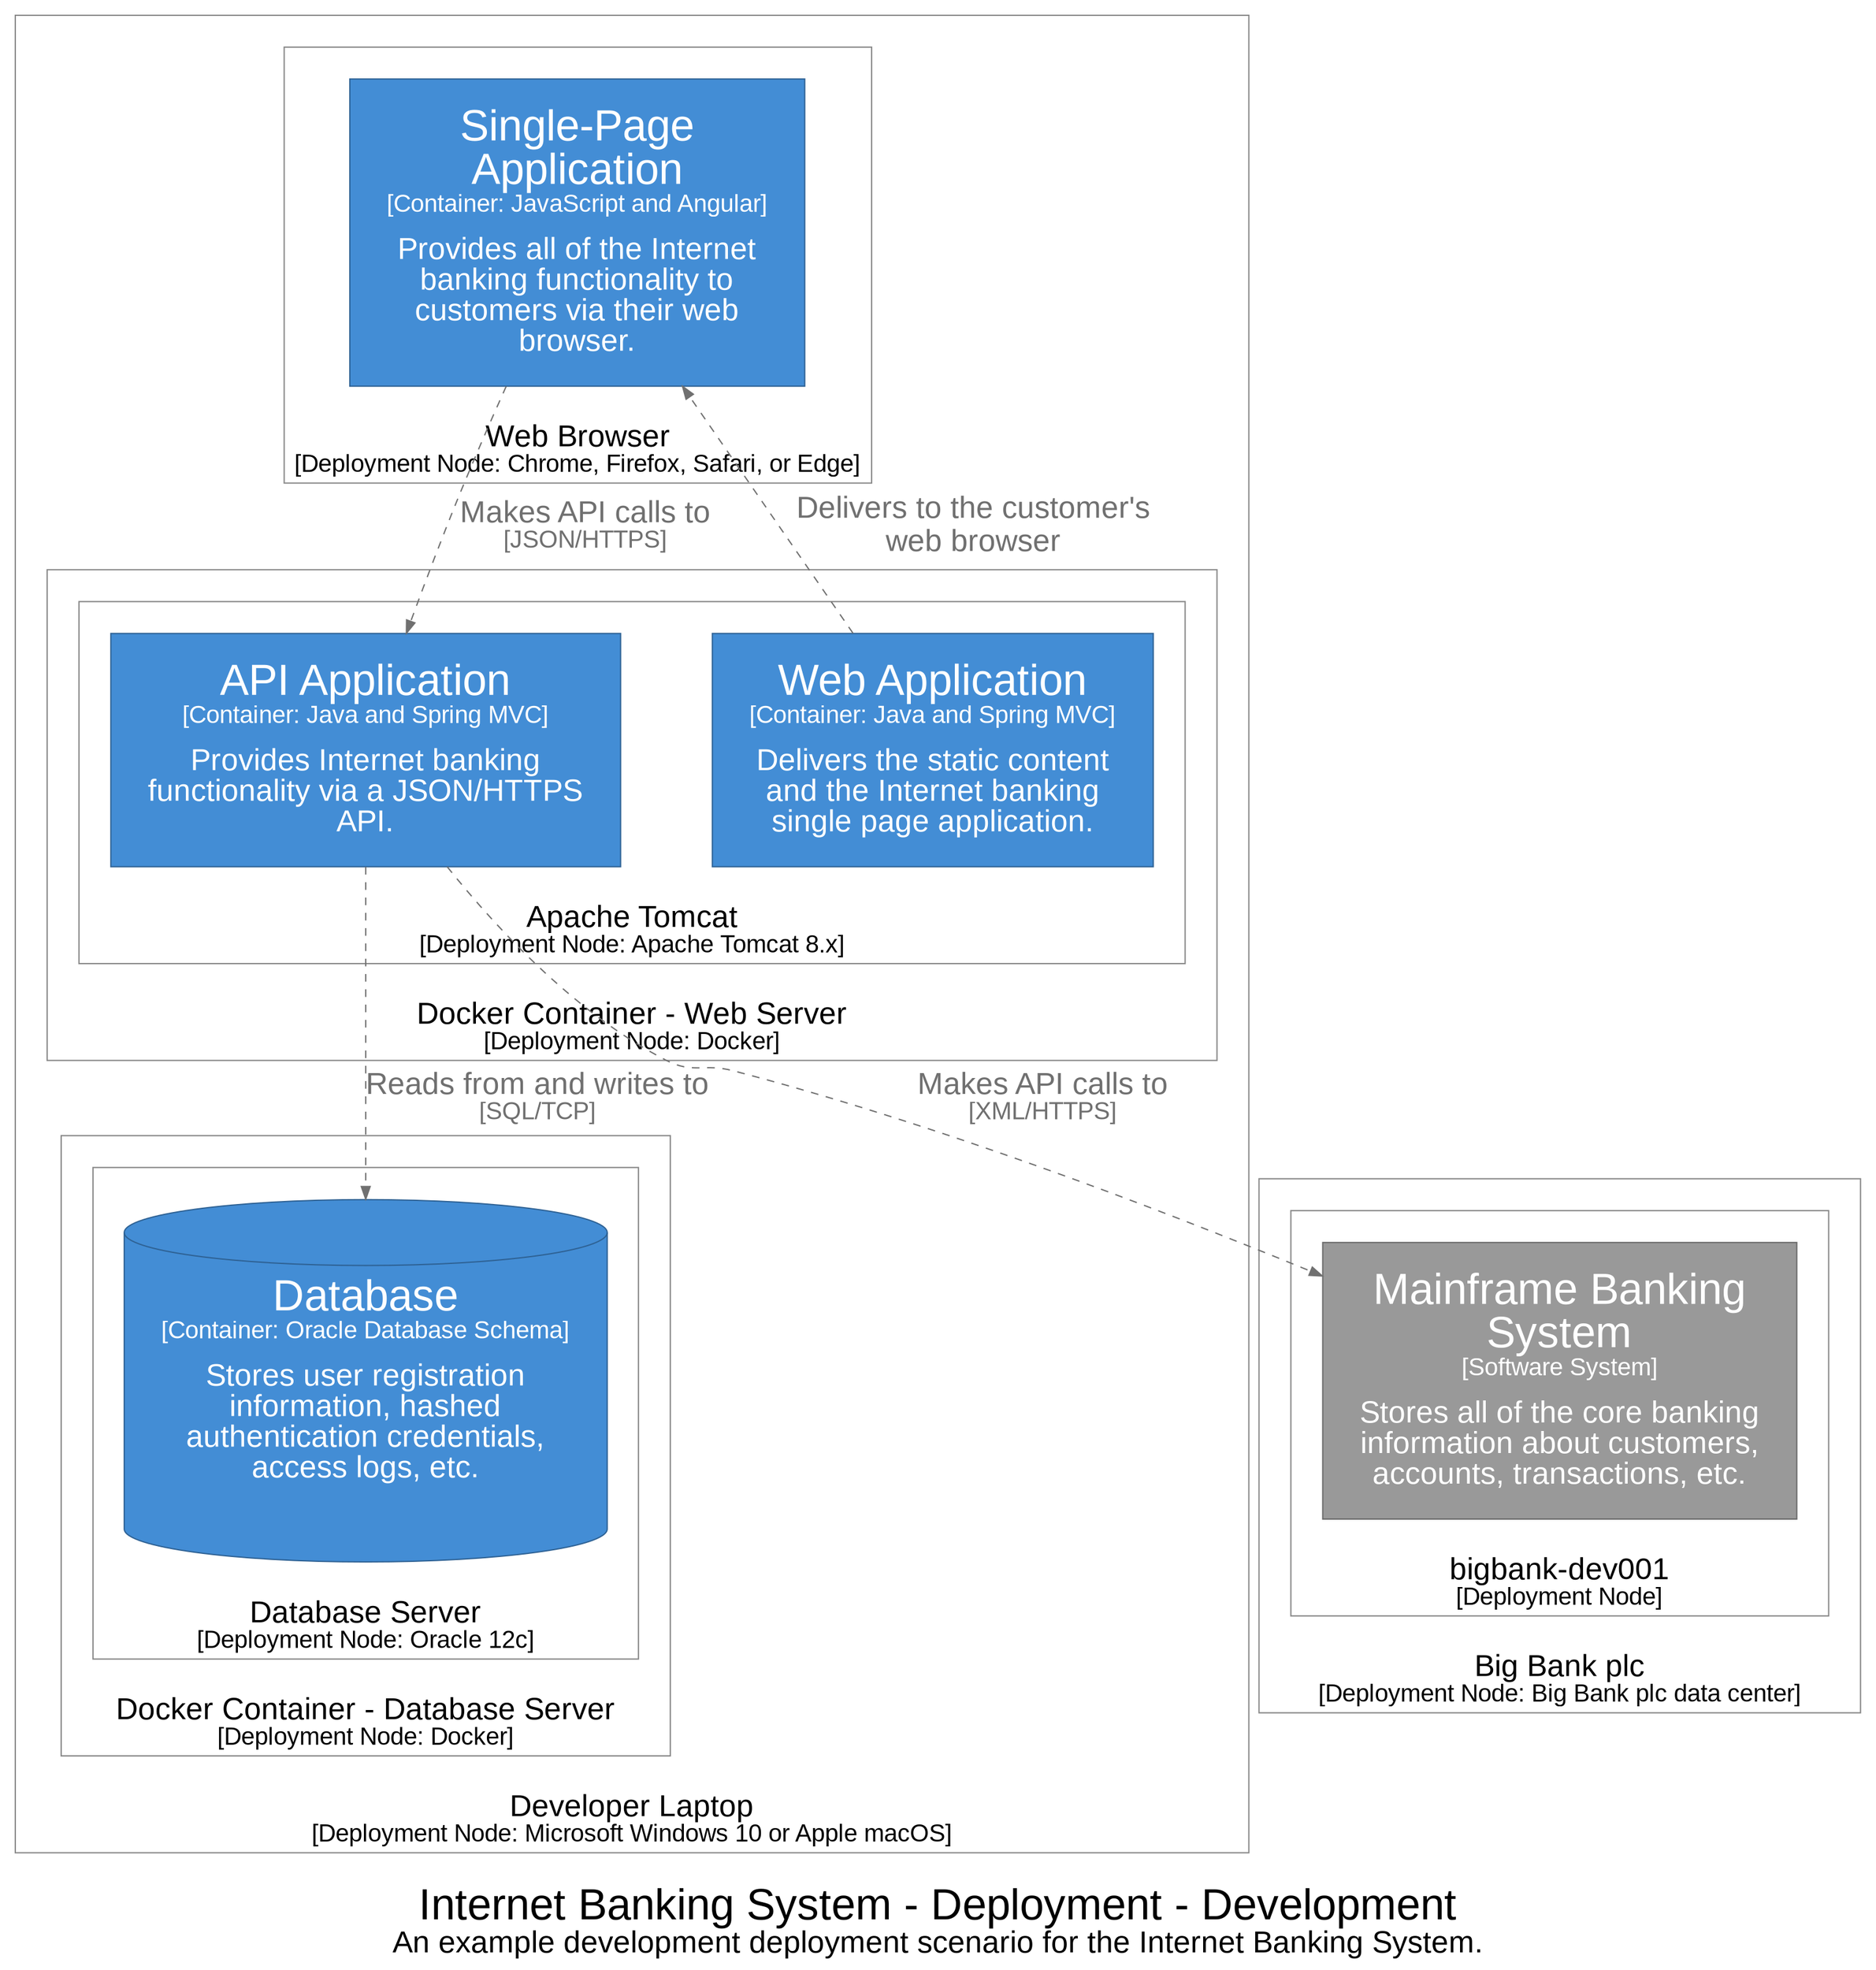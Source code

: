 digraph {
  compound=true
  graph [fontname="Arial", rankdir=TB, ranksep=1.0, nodesep=1.0]
  node [fontname="Arial", shape=box, margin="0.4,0.3"]
  edge [fontname="Arial"]
  label=<<br /><font point-size="34">Internet Banking System - Deployment - Development</font><br /><font point-size="24">An example development deployment scenario for the Internet Banking System.</font>>

  subgraph cluster_50 {
    margin=25
    label=<<font point-size="24">Developer Laptop</font><br /><font point-size="19">[Deployment Node: Microsoft Windows 10 or Apple macOS]</font>>
    labelloc=b
    color="#888888"
    fontcolor="#000000"
    fillcolor="#ffffff"

    subgraph cluster_51 {
      margin=25
      label=<<font point-size="24">Web Browser</font><br /><font point-size="19">[Deployment Node: Chrome, Firefox, Safari, or Edge]</font>>
      labelloc=b
      color="#888888"
      fontcolor="#000000"
      fillcolor="#ffffff"

      52 [id=52,shape=rect, label=<<font point-size="34">Single-Page<br />Application</font><br /><font point-size="19">[Container: JavaScript and Angular]</font><br /><br /><font point-size="24">Provides all of the Internet<br />banking functionality to<br />customers via their web<br />browser.</font>>, style=filled, color="#2e6295", fillcolor="#438dd5", fontcolor="#ffffff"]
    }

    subgraph cluster_53 {
      margin=25
      label=<<font point-size="24">Docker Container - Web Server</font><br /><font point-size="19">[Deployment Node: Docker]</font>>
      labelloc=b
      color="#888888"
      fontcolor="#000000"
      fillcolor="#ffffff"

      subgraph cluster_54 {
        margin=25
        label=<<font point-size="24">Apache Tomcat</font><br /><font point-size="19">[Deployment Node: Apache Tomcat 8.x]</font>>
        labelloc=b
        color="#888888"
        fontcolor="#000000"
        fillcolor="#ffffff"

        55 [id=55,shape=rect, label=<<font point-size="34">Web Application</font><br /><font point-size="19">[Container: Java and Spring MVC]</font><br /><br /><font point-size="24">Delivers the static content<br />and the Internet banking<br />single page application.</font>>, style=filled, color="#2e6295", fillcolor="#438dd5", fontcolor="#ffffff"]
        57 [id=57,shape=rect, label=<<font point-size="34">API Application</font><br /><font point-size="19">[Container: Java and Spring MVC]</font><br /><br /><font point-size="24">Provides Internet banking<br />functionality via a JSON/HTTPS<br />API.</font>>, style=filled, color="#2e6295", fillcolor="#438dd5", fontcolor="#ffffff"]
      }

    }

    subgraph cluster_59 {
      margin=25
      label=<<font point-size="24">Docker Container - Database Server</font><br /><font point-size="19">[Deployment Node: Docker]</font>>
      labelloc=b
      color="#888888"
      fontcolor="#000000"
      fillcolor="#ffffff"

      subgraph cluster_60 {
        margin=25
        label=<<font point-size="24">Database Server</font><br /><font point-size="19">[Deployment Node: Oracle 12c]</font>>
        labelloc=b
        color="#888888"
        fontcolor="#000000"
        fillcolor="#ffffff"

        61 [id=61,shape=cylinder, label=<<font point-size="34">Database</font><br /><font point-size="19">[Container: Oracle Database Schema]</font><br /><br /><font point-size="24">Stores user registration<br />information, hashed<br />authentication credentials,<br />access logs, etc.</font>>, style=filled, color="#2e6295", fillcolor="#438dd5", fontcolor="#ffffff"]
      }

    }

  }

  subgraph cluster_63 {
    margin=25
    label=<<font point-size="24">Big Bank plc</font><br /><font point-size="19">[Deployment Node: Big Bank plc data center]</font>>
    labelloc=b
    color="#888888"
    fontcolor="#000000"
    fillcolor="#ffffff"

    subgraph cluster_64 {
      margin=25
      label=<<font point-size="24">bigbank-dev001</font><br /><font point-size="19">[Deployment Node]</font>>
      labelloc=b
      color="#888888"
      fontcolor="#000000"
      fillcolor="#ffffff"

      65 [id=65,shape=rect, label=<<font point-size="34">Mainframe Banking<br />System</font><br /><font point-size="19">[Software System]</font><br /><br /><font point-size="24">Stores all of the core banking<br />information about customers,<br />accounts, transactions, etc.</font>>, style=filled, color="#6b6b6b", fillcolor="#999999", fontcolor="#ffffff"]
    }

  }

  55 -> 52 [id=56, label=<<font point-size="24">Delivers to the customer's<br />web browser</font>>, style="dashed", color="#707070", fontcolor="#707070"]
  52 -> 57 [id=58, label=<<font point-size="24">Makes API calls to</font><br /><font point-size="19">[JSON/HTTPS]</font>>, style="dashed", color="#707070", fontcolor="#707070"]
  57 -> 61 [id=62, label=<<font point-size="24">Reads from and writes to</font><br /><font point-size="19">[SQL/TCP]</font>>, style="dashed", color="#707070", fontcolor="#707070"]
  57 -> 65 [id=66, label=<<font point-size="24">Makes API calls to</font><br /><font point-size="19">[XML/HTTPS]</font>>, style="dashed", color="#707070", fontcolor="#707070"]
}